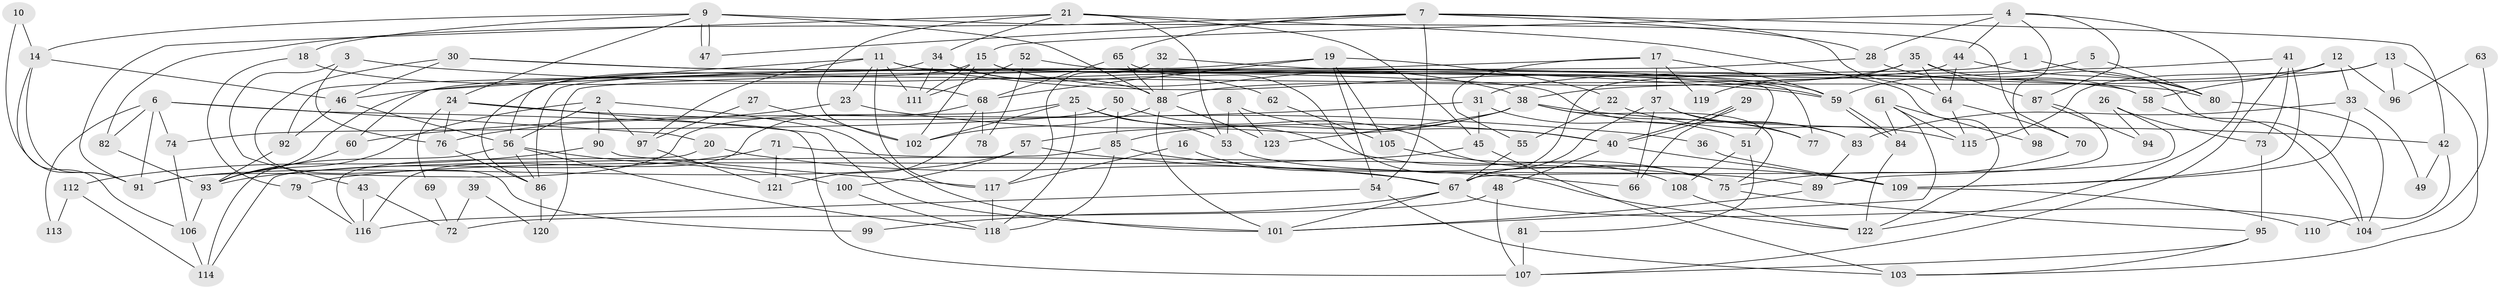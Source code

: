 // coarse degree distribution, {6: 0.1935483870967742, 3: 0.16129032258064516, 4: 0.25806451612903225, 5: 0.0967741935483871, 9: 0.08064516129032258, 7: 0.0967741935483871, 8: 0.06451612903225806, 10: 0.016129032258064516, 11: 0.016129032258064516, 12: 0.016129032258064516}
// Generated by graph-tools (version 1.1) at 2025/45/03/06/25 01:45:10]
// undirected, 123 vertices, 246 edges
graph export_dot {
graph [start="1"]
  node [color=gray90,style=filled];
  1;
  2;
  3;
  4;
  5;
  6;
  7;
  8;
  9;
  10;
  11;
  12;
  13;
  14;
  15;
  16;
  17;
  18;
  19;
  20;
  21;
  22;
  23;
  24;
  25;
  26;
  27;
  28;
  29;
  30;
  31;
  32;
  33;
  34;
  35;
  36;
  37;
  38;
  39;
  40;
  41;
  42;
  43;
  44;
  45;
  46;
  47;
  48;
  49;
  50;
  51;
  52;
  53;
  54;
  55;
  56;
  57;
  58;
  59;
  60;
  61;
  62;
  63;
  64;
  65;
  66;
  67;
  68;
  69;
  70;
  71;
  72;
  73;
  74;
  75;
  76;
  77;
  78;
  79;
  80;
  81;
  82;
  83;
  84;
  85;
  86;
  87;
  88;
  89;
  90;
  91;
  92;
  93;
  94;
  95;
  96;
  97;
  98;
  99;
  100;
  101;
  102;
  103;
  104;
  105;
  106;
  107;
  108;
  109;
  110;
  111;
  112;
  113;
  114;
  115;
  116;
  117;
  118;
  119;
  120;
  121;
  122;
  123;
  1 -- 80;
  1 -- 67;
  2 -- 101;
  2 -- 56;
  2 -- 90;
  2 -- 93;
  2 -- 97;
  3 -- 76;
  3 -- 59;
  3 -- 43;
  4 -- 15;
  4 -- 44;
  4 -- 28;
  4 -- 87;
  4 -- 98;
  4 -- 122;
  5 -- 80;
  5 -- 59;
  6 -- 74;
  6 -- 91;
  6 -- 20;
  6 -- 82;
  6 -- 107;
  6 -- 113;
  7 -- 64;
  7 -- 82;
  7 -- 28;
  7 -- 42;
  7 -- 47;
  7 -- 54;
  7 -- 65;
  8 -- 123;
  8 -- 53;
  8 -- 40;
  9 -- 88;
  9 -- 47;
  9 -- 47;
  9 -- 14;
  9 -- 18;
  9 -- 24;
  9 -- 70;
  10 -- 14;
  10 -- 91;
  11 -- 111;
  11 -- 23;
  11 -- 51;
  11 -- 59;
  11 -- 60;
  11 -- 97;
  11 -- 117;
  12 -- 31;
  12 -- 58;
  12 -- 33;
  12 -- 96;
  13 -- 103;
  13 -- 38;
  13 -- 96;
  13 -- 115;
  14 -- 46;
  14 -- 91;
  14 -- 106;
  15 -- 86;
  15 -- 38;
  15 -- 77;
  15 -- 102;
  15 -- 111;
  16 -- 117;
  16 -- 67;
  17 -- 59;
  17 -- 55;
  17 -- 37;
  17 -- 119;
  17 -- 120;
  18 -- 68;
  18 -- 79;
  19 -- 54;
  19 -- 68;
  19 -- 22;
  19 -- 86;
  19 -- 105;
  20 -- 67;
  20 -- 116;
  21 -- 122;
  21 -- 34;
  21 -- 45;
  21 -- 53;
  21 -- 91;
  21 -- 102;
  22 -- 115;
  22 -- 55;
  23 -- 76;
  23 -- 40;
  24 -- 101;
  24 -- 36;
  24 -- 69;
  24 -- 76;
  25 -- 91;
  25 -- 102;
  25 -- 53;
  25 -- 75;
  25 -- 118;
  26 -- 67;
  26 -- 73;
  26 -- 94;
  27 -- 97;
  27 -- 102;
  28 -- 58;
  28 -- 92;
  29 -- 66;
  29 -- 40;
  29 -- 40;
  30 -- 83;
  30 -- 46;
  30 -- 80;
  30 -- 99;
  31 -- 60;
  31 -- 45;
  31 -- 51;
  32 -- 88;
  32 -- 58;
  32 -- 117;
  33 -- 109;
  33 -- 49;
  33 -- 83;
  34 -- 56;
  34 -- 88;
  34 -- 62;
  34 -- 111;
  35 -- 104;
  35 -- 87;
  35 -- 64;
  35 -- 88;
  35 -- 119;
  36 -- 109;
  37 -- 83;
  37 -- 66;
  37 -- 67;
  37 -- 77;
  38 -- 77;
  38 -- 57;
  38 -- 42;
  38 -- 75;
  38 -- 85;
  38 -- 123;
  39 -- 120;
  39 -- 72;
  40 -- 48;
  40 -- 109;
  41 -- 109;
  41 -- 107;
  41 -- 46;
  41 -- 73;
  42 -- 49;
  42 -- 110;
  43 -- 116;
  43 -- 72;
  44 -- 93;
  44 -- 64;
  44 -- 80;
  45 -- 79;
  45 -- 103;
  46 -- 92;
  46 -- 56;
  48 -- 107;
  48 -- 72;
  50 -- 75;
  50 -- 85;
  50 -- 74;
  51 -- 81;
  51 -- 108;
  52 -- 59;
  52 -- 111;
  52 -- 78;
  53 -- 89;
  54 -- 116;
  54 -- 103;
  55 -- 67;
  56 -- 118;
  56 -- 86;
  56 -- 100;
  56 -- 114;
  57 -- 91;
  57 -- 100;
  57 -- 66;
  58 -- 104;
  59 -- 84;
  59 -- 84;
  60 -- 93;
  61 -- 84;
  61 -- 115;
  61 -- 98;
  61 -- 101;
  62 -- 105;
  63 -- 104;
  63 -- 96;
  64 -- 70;
  64 -- 115;
  65 -- 88;
  65 -- 68;
  65 -- 122;
  67 -- 101;
  67 -- 99;
  67 -- 104;
  68 -- 121;
  68 -- 78;
  68 -- 116;
  69 -- 72;
  70 -- 75;
  71 -- 93;
  71 -- 75;
  71 -- 121;
  73 -- 95;
  74 -- 106;
  75 -- 95;
  76 -- 86;
  79 -- 116;
  80 -- 104;
  81 -- 107;
  82 -- 93;
  83 -- 89;
  84 -- 122;
  85 -- 118;
  85 -- 109;
  85 -- 114;
  86 -- 120;
  87 -- 89;
  87 -- 94;
  88 -- 102;
  88 -- 101;
  88 -- 123;
  89 -- 101;
  90 -- 117;
  90 -- 112;
  92 -- 93;
  93 -- 106;
  95 -- 103;
  95 -- 107;
  97 -- 121;
  100 -- 118;
  105 -- 108;
  106 -- 114;
  108 -- 122;
  109 -- 110;
  112 -- 114;
  112 -- 113;
  117 -- 118;
}
